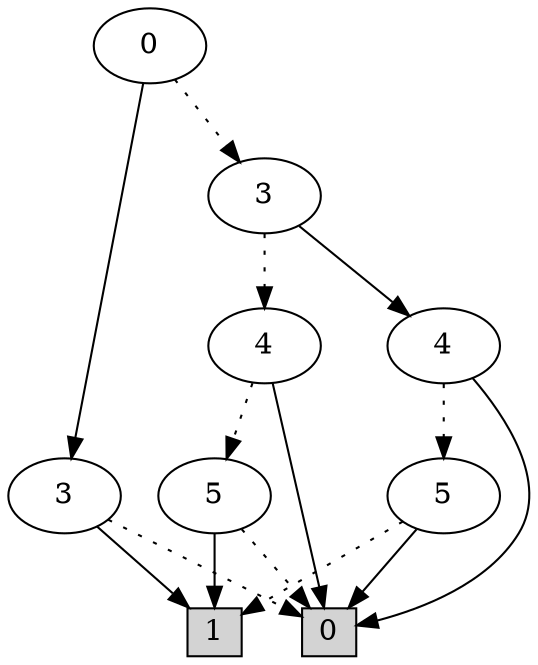 digraph G {
0 [shape=box, label="0", style=filled, shape=box, height=0.3, width=0.3];
1 [shape=box, label="1", style=filled, shape=box, height=0.3, width=0.3];
220 [label="0"];
220 -> 219 [style=dotted];
220 -> 8 [style=filled];
219 [label="3"];
219 -> 211 [style=dotted];
219 -> 204 [style=filled];
211 [label="4"];
211 -> 12 [style=dotted];
211 -> 0 [style=filled];
12 [label="5"];
12 -> 0 [style=dotted];
12 -> 1 [style=filled];
204 [label="4"];
204 -> 13 [style=dotted];
204 -> 0 [style=filled];
13 [label="5"];
13 -> 1 [style=dotted];
13 -> 0 [style=filled];
8 [label="3"];
8 -> 0 [style=dotted];
8 -> 1 [style=filled];
}
